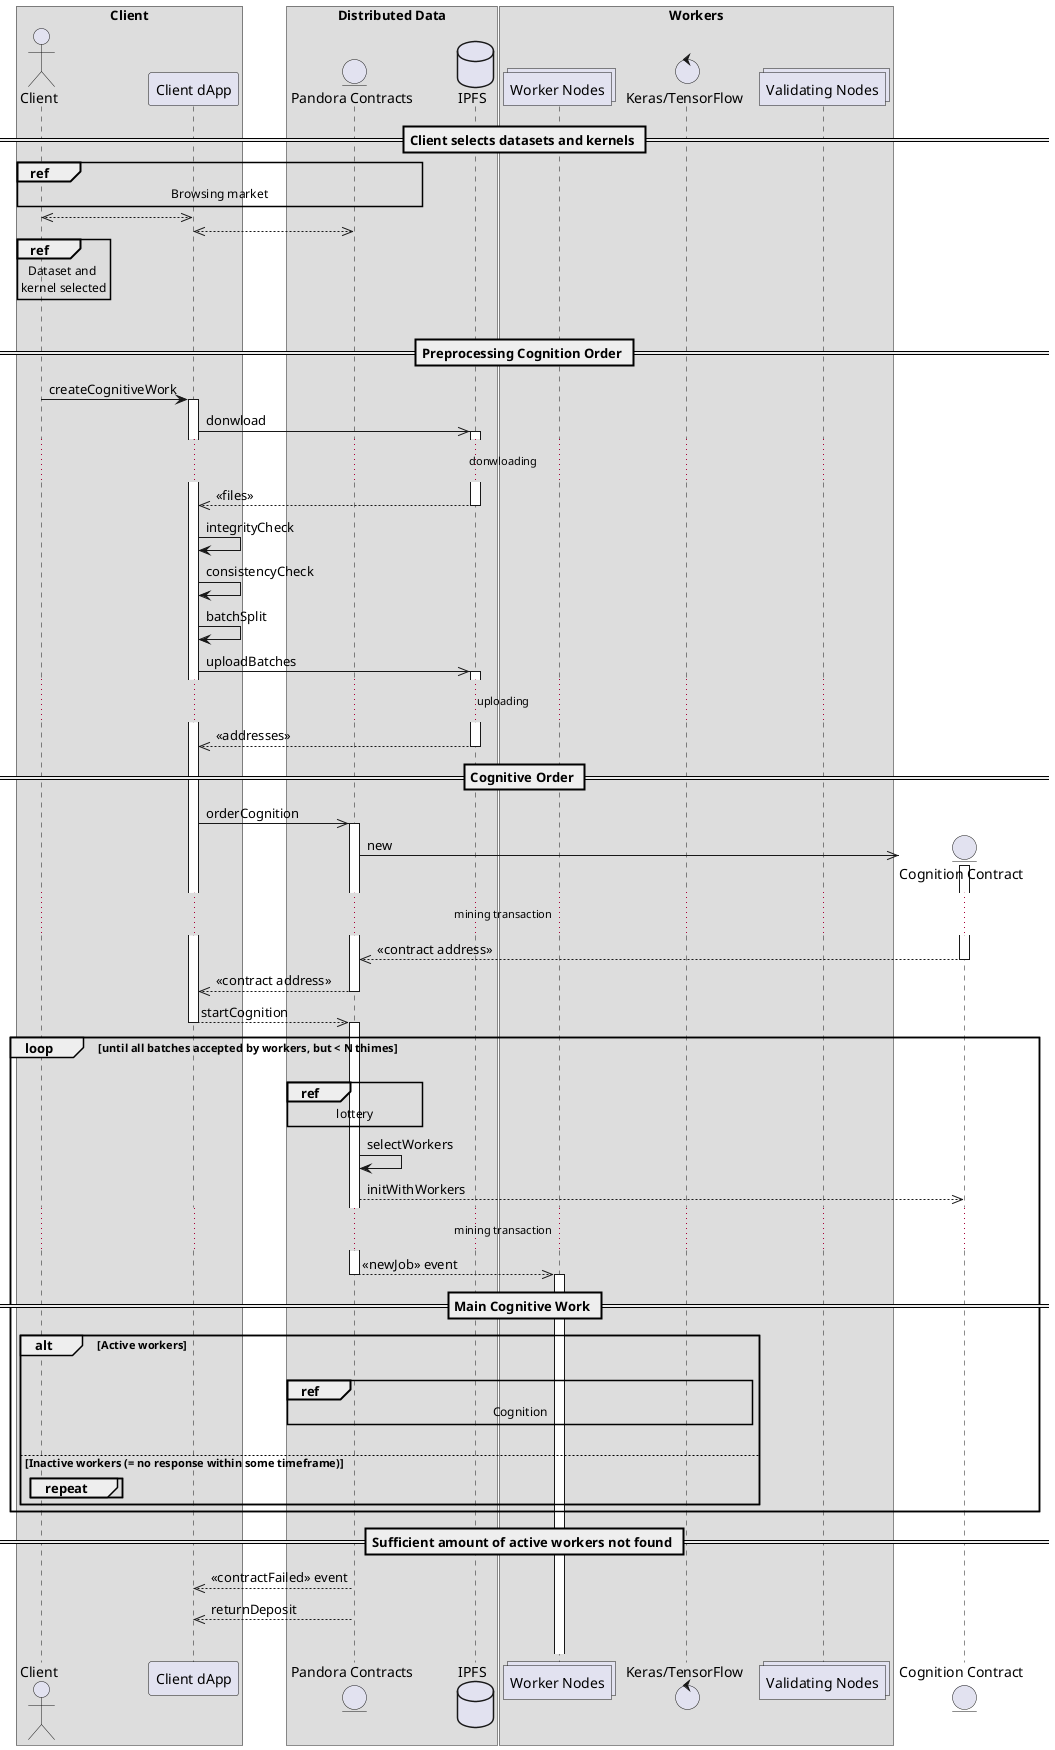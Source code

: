 @startuml
box "Client"
  actor "Client" as client
  participant "Client dApp" as dapp
end box

box "Distributed Data"
  entity "Pandora Contracts" as pandora
  database "IPFS" as ipfs
end box

box "Workers"
  collections "Worker Nodes" as workers
  control "Keras/TensorFlow" as nn
  collections "Validating Nodes" as validators
end box

== Client selects datasets and kernels ==

ref over client, dapp, pandora: Browsing market
client <<-->> dapp
dapp <<-->> pandora
ref over client
  Dataset and 
  kernel selected
end ref

|||

== Preprocessing Cognition Order ==

client -> dapp: createCognitiveWork
activate dapp
dapp ->> ipfs: donwload
activate ipfs
... donwloading ...
ipfs -->> dapp: << files >>
deactivate ipfs

dapp -> dapp: integrityCheck
dapp -> dapp: consistencyCheck
dapp -> dapp: batchSplit
dapp ->> ipfs: uploadBatches
activate ipfs
... uploading ...
ipfs -->> dapp: << addresses >>
deactivate ipfs

== Cognitive Order ==

dapp ->> pandora: orderCognition
activate pandora
create entity "Cognition Contract" as cognition
pandora ->> cognition: new
activate cognition
... mining transaction ...
cognition -->> pandora: << contract address >>
deactivate cognition

pandora -->> dapp: << contract address >>
deactivate pandora

dapp -->> pandora: startCognition
deactivate dapp
activate pandora

loop until all batches accepted by workers, but < N thimes
  |||
  ref over pandora: lottery
  pandora -> pandora: selectWorkers
  pandora -->> cognition: initWithWorkers
... mining transaction ...
  pandora -->> workers: << newJob >> event
  deactivate pandora

== Main Cognitive Work ==
  activate workers

  alt Active workers
    |||
    ref over pandora, nn: Cognition
    |||
  else Inactive workers (= no response within some timeframe)
    group repeat
    end
  end
end

== Sufficient amount of active workers not found ==

activate pandora
pandora -->> dapp: << contractFailed >> event
pandora -->> dapp: returnDeposit
deactivate pandora
|||
@enduml
